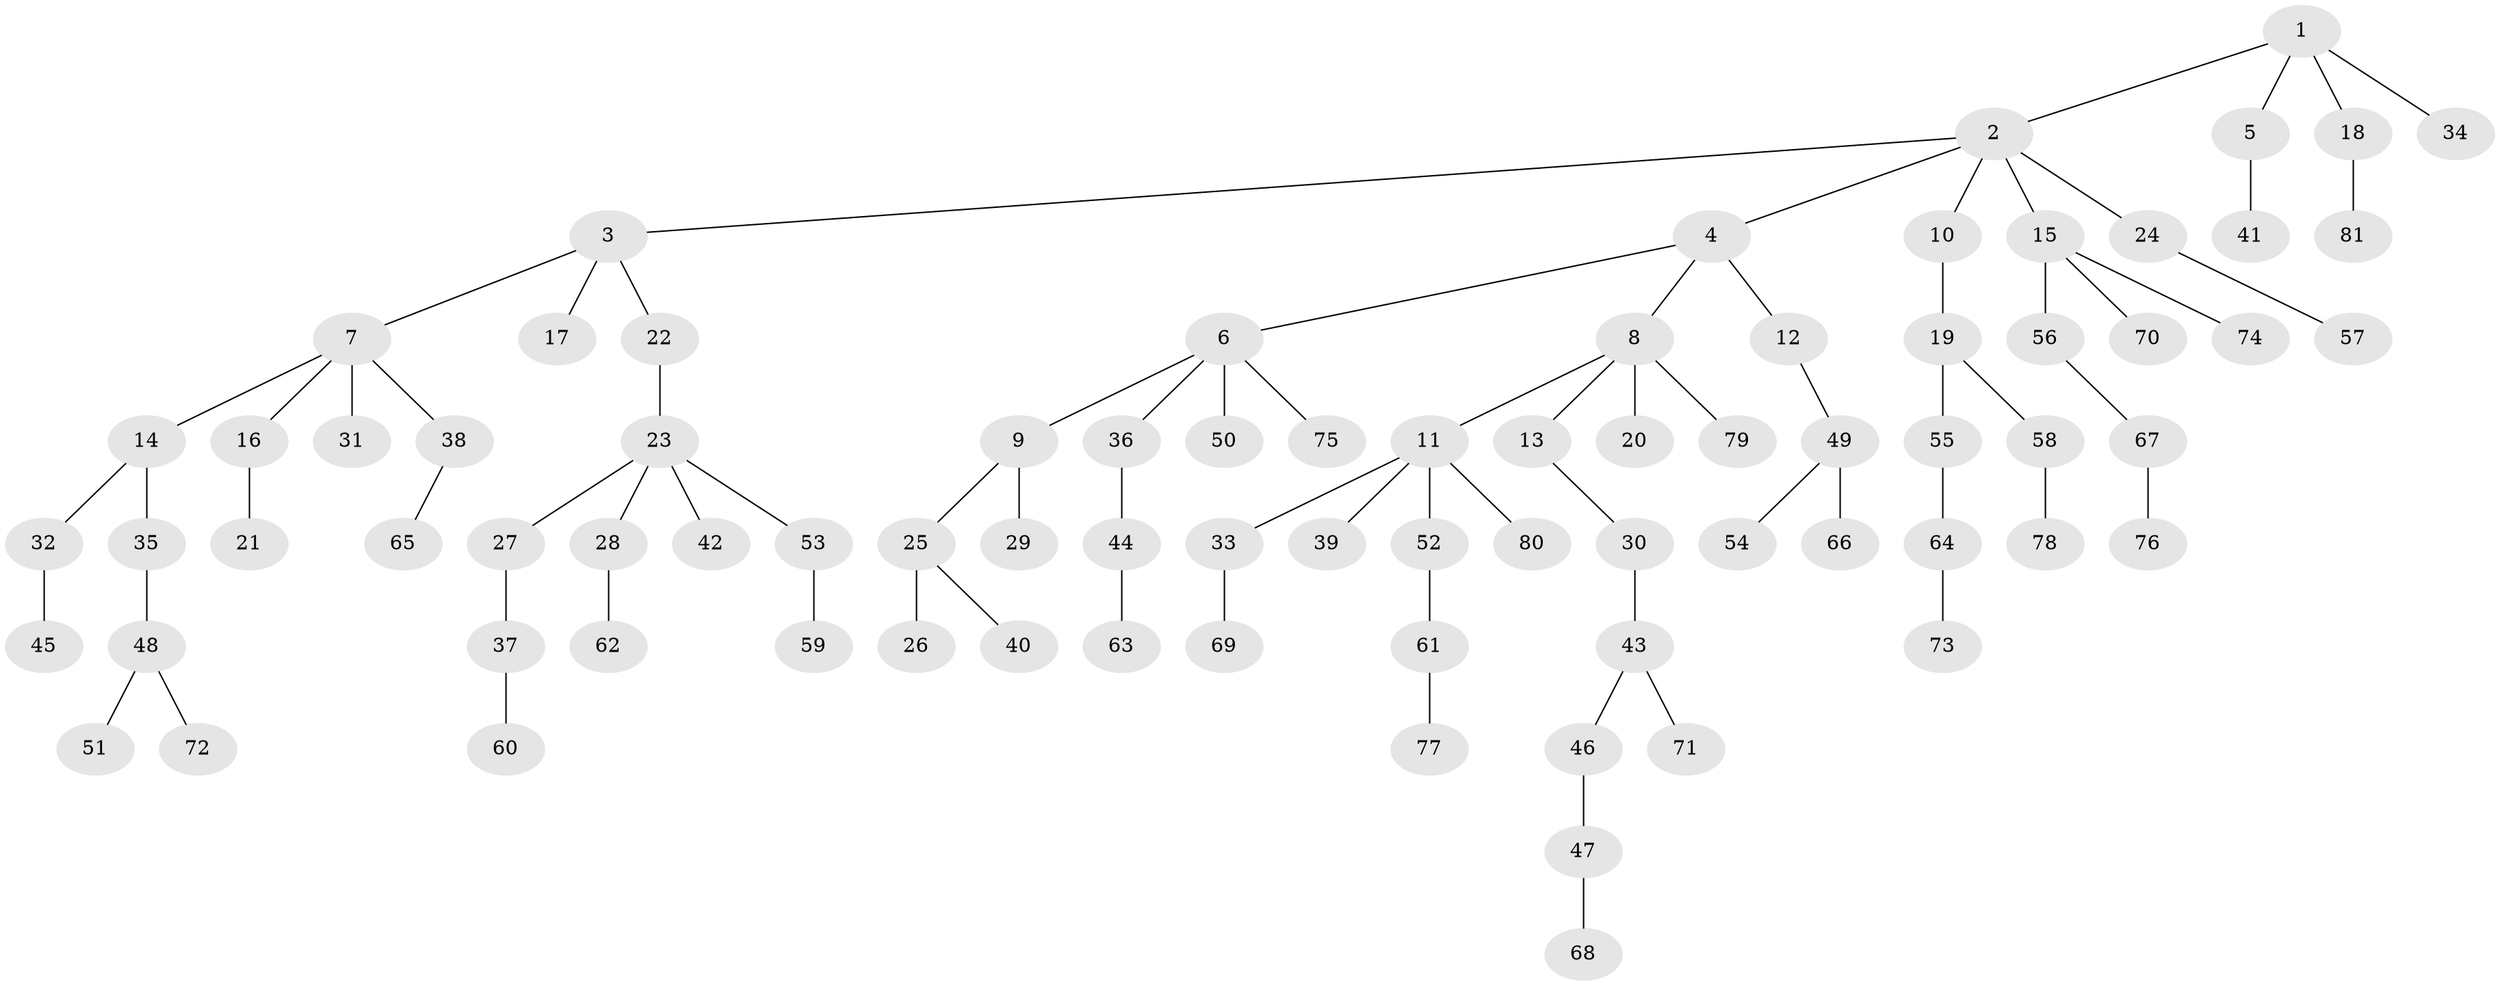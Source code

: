 // coarse degree distribution, {5: 0.07142857142857142, 2: 0.32142857142857145, 10: 0.017857142857142856, 1: 0.5178571428571429, 3: 0.017857142857142856, 4: 0.05357142857142857}
// Generated by graph-tools (version 1.1) at 2025/56/03/04/25 21:56:53]
// undirected, 81 vertices, 80 edges
graph export_dot {
graph [start="1"]
  node [color=gray90,style=filled];
  1;
  2;
  3;
  4;
  5;
  6;
  7;
  8;
  9;
  10;
  11;
  12;
  13;
  14;
  15;
  16;
  17;
  18;
  19;
  20;
  21;
  22;
  23;
  24;
  25;
  26;
  27;
  28;
  29;
  30;
  31;
  32;
  33;
  34;
  35;
  36;
  37;
  38;
  39;
  40;
  41;
  42;
  43;
  44;
  45;
  46;
  47;
  48;
  49;
  50;
  51;
  52;
  53;
  54;
  55;
  56;
  57;
  58;
  59;
  60;
  61;
  62;
  63;
  64;
  65;
  66;
  67;
  68;
  69;
  70;
  71;
  72;
  73;
  74;
  75;
  76;
  77;
  78;
  79;
  80;
  81;
  1 -- 2;
  1 -- 5;
  1 -- 18;
  1 -- 34;
  2 -- 3;
  2 -- 4;
  2 -- 10;
  2 -- 15;
  2 -- 24;
  3 -- 7;
  3 -- 17;
  3 -- 22;
  4 -- 6;
  4 -- 8;
  4 -- 12;
  5 -- 41;
  6 -- 9;
  6 -- 36;
  6 -- 50;
  6 -- 75;
  7 -- 14;
  7 -- 16;
  7 -- 31;
  7 -- 38;
  8 -- 11;
  8 -- 13;
  8 -- 20;
  8 -- 79;
  9 -- 25;
  9 -- 29;
  10 -- 19;
  11 -- 33;
  11 -- 39;
  11 -- 52;
  11 -- 80;
  12 -- 49;
  13 -- 30;
  14 -- 32;
  14 -- 35;
  15 -- 56;
  15 -- 70;
  15 -- 74;
  16 -- 21;
  18 -- 81;
  19 -- 55;
  19 -- 58;
  22 -- 23;
  23 -- 27;
  23 -- 28;
  23 -- 42;
  23 -- 53;
  24 -- 57;
  25 -- 26;
  25 -- 40;
  27 -- 37;
  28 -- 62;
  30 -- 43;
  32 -- 45;
  33 -- 69;
  35 -- 48;
  36 -- 44;
  37 -- 60;
  38 -- 65;
  43 -- 46;
  43 -- 71;
  44 -- 63;
  46 -- 47;
  47 -- 68;
  48 -- 51;
  48 -- 72;
  49 -- 54;
  49 -- 66;
  52 -- 61;
  53 -- 59;
  55 -- 64;
  56 -- 67;
  58 -- 78;
  61 -- 77;
  64 -- 73;
  67 -- 76;
}
